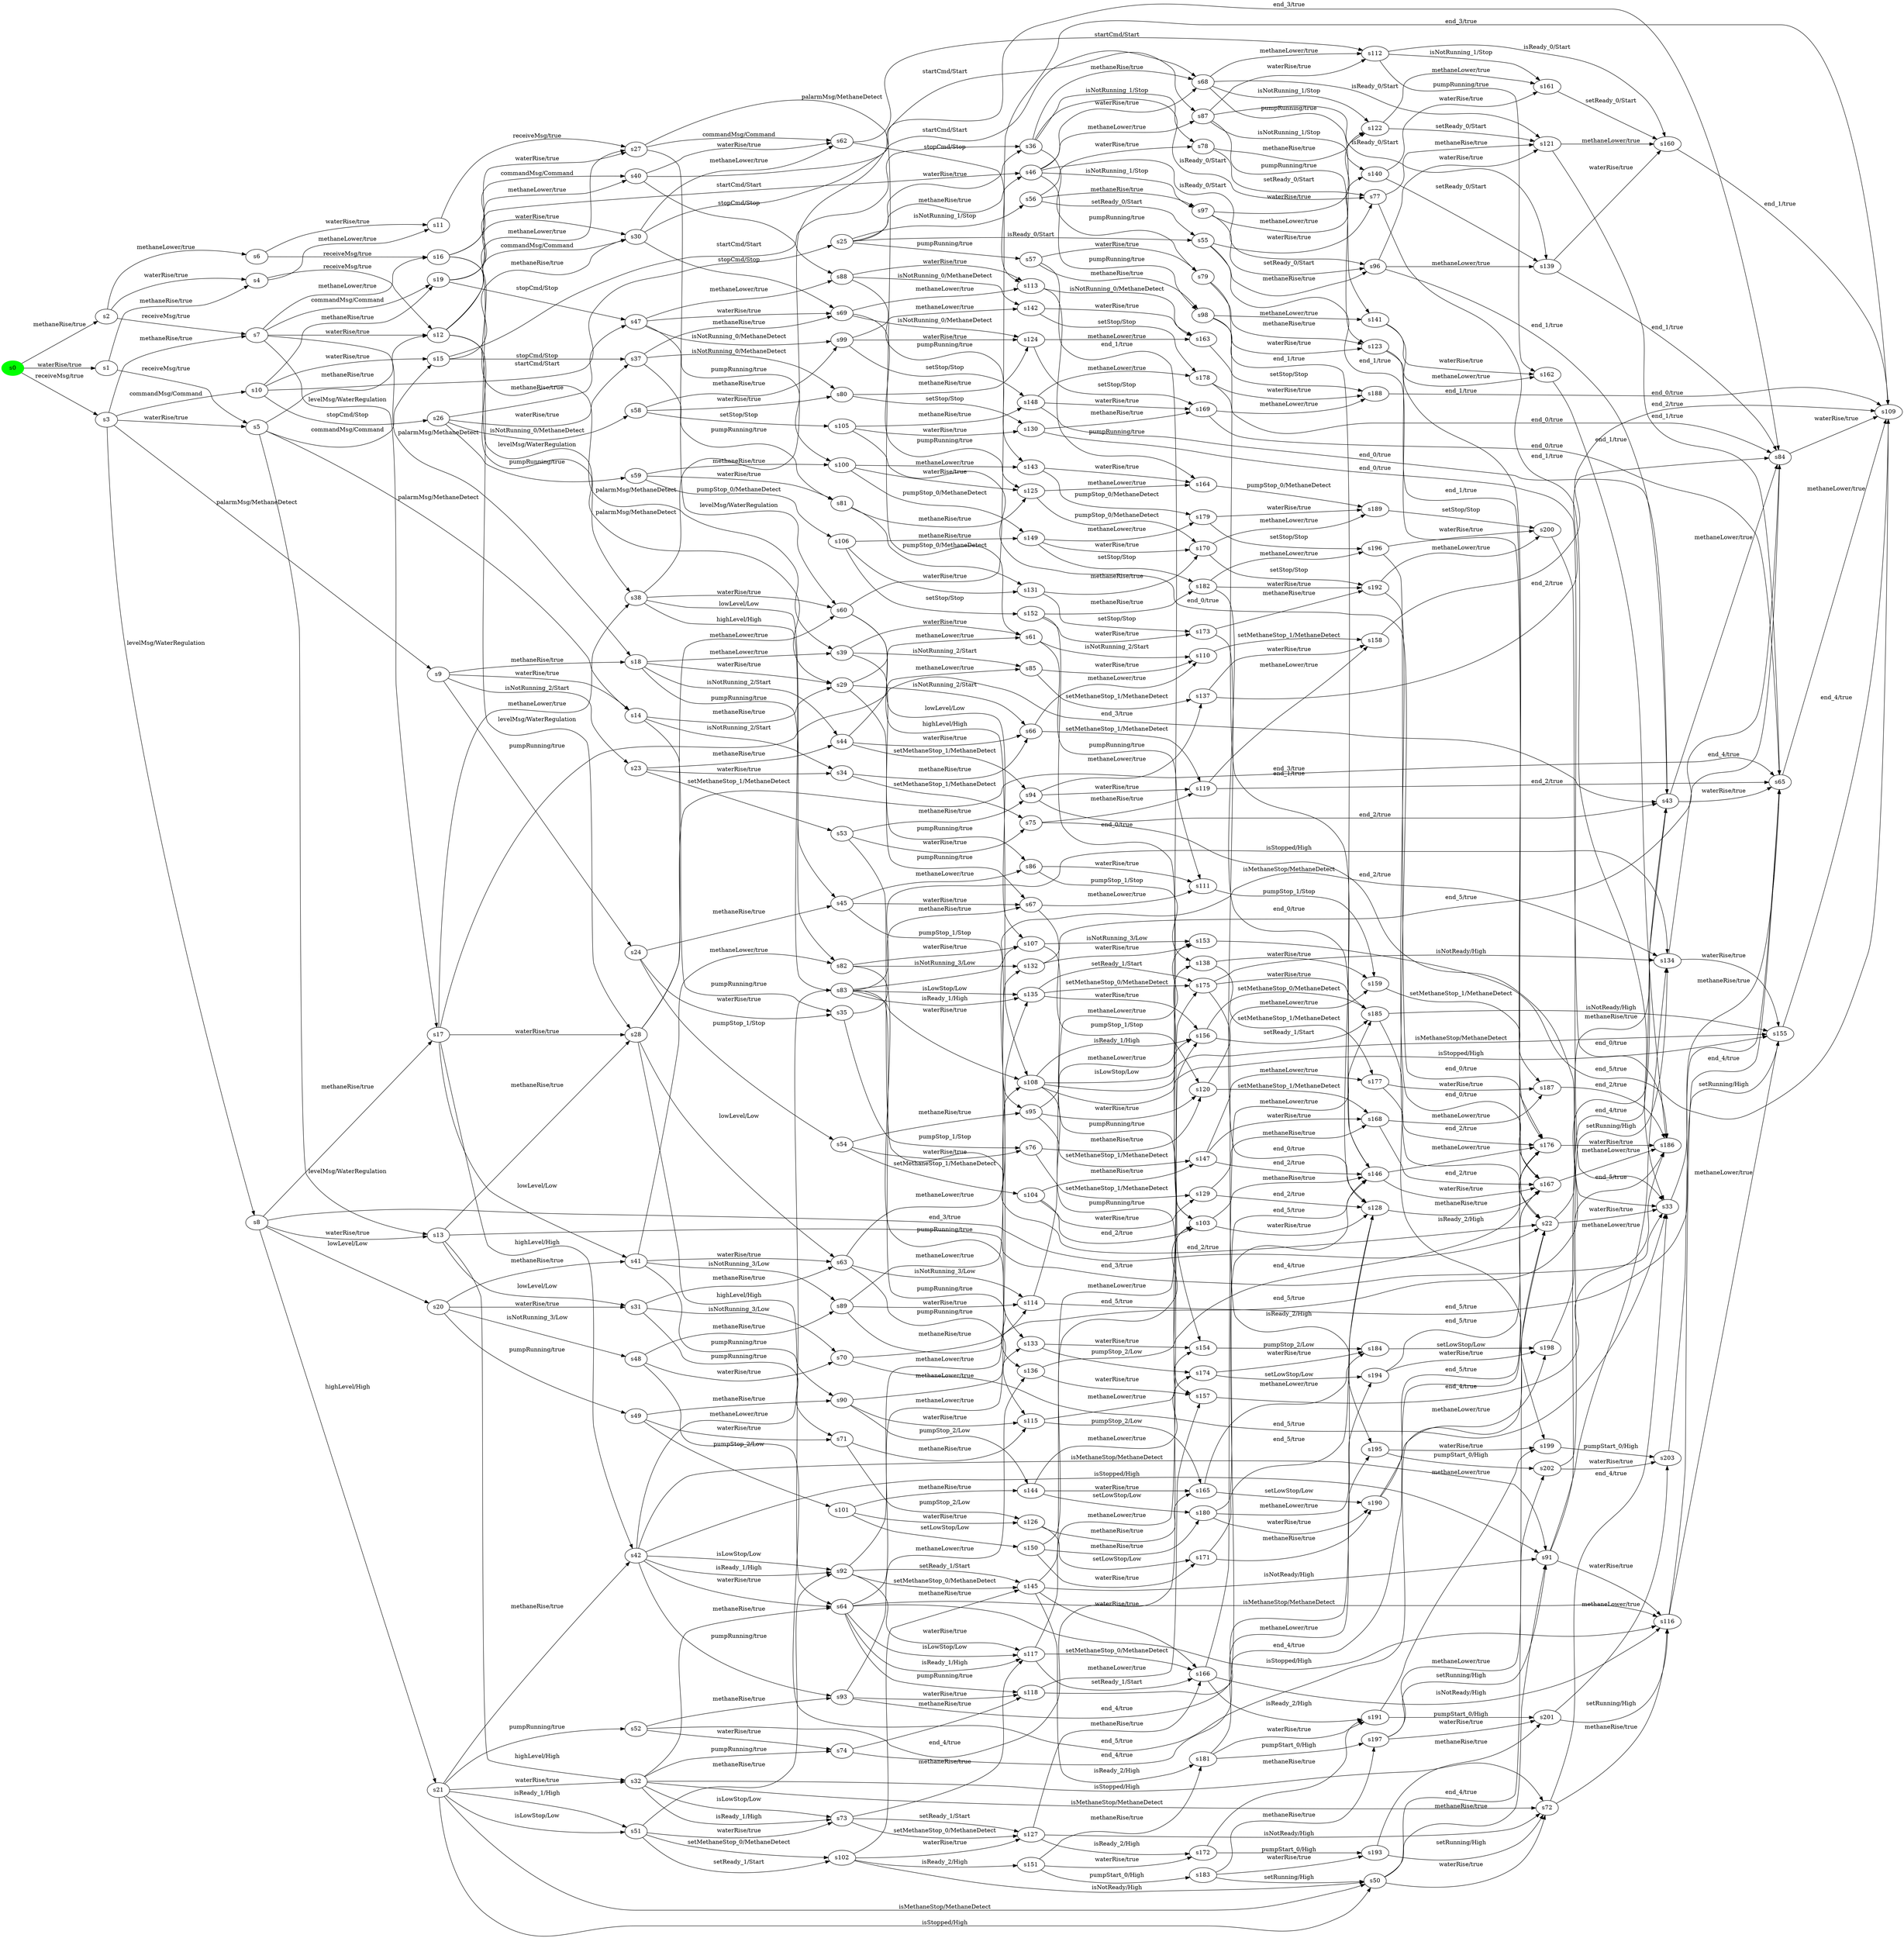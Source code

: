 digraph G {
rankdir=LR;
state0[ label = "s0", style=filled, color=green ];
state1 [ label = "s31" ];
state1 -> state2 [ label=" isNotRunning_3/Low " ];
state1 -> state3 [ label=" methaneRise/true " ];
state1 -> state4 [ label=" pumpRunning/true " ];
state5 [ label = "s30" ];
state5 -> state6 [ label=" stopCmd/Stop " ];
state5 -> state7 [ label=" startCmd/Start " ];
state5 -> state8 [ label=" methaneLower/true " ];
state9 [ label = "s33" ];
state9 -> state10 [ label=" methaneRise/true " ];
state11 [ label = "s32" ];
state11 -> state12 [ label=" pumpRunning/true " ];
state11 -> state13 [ label=" isStopped/High " ];
state11 -> state13 [ label=" isMethaneStop/MethaneDetect " ];
state11 -> state14 [ label=" isLowStop/Low " ];
state11 -> state14 [ label=" isReady_1/High " ];
state11 -> state15 [ label=" methaneRise/true " ];
state16 [ label = "s35" ];
state16 -> state17 [ label=" methaneRise/true " ];
state16 -> state18 [ label=" pumpStop_1/Stop " ];
state19 [ label = "s34" ];
state19 -> state20 [ label=" setMethaneStop_1/MethaneDetect " ];
state19 -> state21 [ label=" methaneRise/true " ];
state22 [ label = "s37" ];
state22 -> state23 [ label=" pumpRunning/true " ];
state22 -> state6 [ label=" methaneRise/true " ];
state22 -> state24 [ label=" isNotRunning_0/MethaneDetect " ];
state25 [ label = "s36" ];
state25 -> state26 [ label=" pumpRunning/true " ];
state25 -> state27 [ label=" isReady_0/Start " ];
state25 -> state7 [ label=" methaneRise/true " ];
state25 -> state28 [ label=" isNotRunning_1/Stop " ];
state29 [ label = "s39" ];
state29 -> state30 [ label=" pumpRunning/true " ];
state29 -> state31 [ label=" isNotRunning_2/Start " ];
state29 -> state32 [ label=" waterRise/true " ];
state33 [ label = "s38" ];
state33 -> state34 [ label=" end_3/true " ];
state33 -> state35 [ label=" highLevel/High " ];
state33 -> state36 [ label=" lowLevel/Low " ];
state33 -> state37 [ label=" waterRise/true " ];
state0 -> state38 [ label=" receiveMsg/true " ];
state0 -> state39 [ label=" waterRise/true " ];
state0 -> state40 [ label=" methaneRise/true " ];
state39 [ label = "s1" ];
state39 -> state41 [ label=" methaneRise/true " ];
state39 -> state42 [ label=" receiveMsg/true " ];
state40 [ label = "s2" ];
state40 -> state43 [ label=" methaneLower/true " ];
state40 -> state44 [ label=" receiveMsg/true " ];
state40 -> state41 [ label=" waterRise/true " ];
state38 [ label = "s3" ];
state38 -> state44 [ label=" methaneRise/true " ];
state38 -> state45 [ label=" commandMsg/Command " ];
state38 -> state42 [ label=" waterRise/true " ];
state38 -> state46 [ label=" palarmMsg/MethaneDetect " ];
state38 -> state47 [ label=" levelMsg/WaterRegulation " ];
state41 [ label = "s4" ];
state41 -> state48 [ label=" methaneLower/true " ];
state41 -> state49 [ label=" receiveMsg/true " ];
state42 [ label = "s5" ];
state42 -> state49 [ label=" methaneRise/true " ];
state42 -> state50 [ label=" commandMsg/Command " ];
state42 -> state51 [ label=" palarmMsg/MethaneDetect " ];
state42 -> state52 [ label=" levelMsg/WaterRegulation " ];
state43 [ label = "s6" ];
state43 -> state53 [ label=" receiveMsg/true " ];
state43 -> state48 [ label=" waterRise/true " ];
state44 [ label = "s7" ];
state44 -> state49 [ label=" waterRise/true " ];
state44 -> state54 [ label=" commandMsg/Command " ];
state44 -> state55 [ label=" palarmMsg/MethaneDetect " ];
state44 -> state53 [ label=" methaneLower/true " ];
state44 -> state56 [ label=" levelMsg/WaterRegulation " ];
state47 [ label = "s8" ];
state47 -> state57 [ label=" lowLevel/Low " ];
state47 -> state58 [ label=" end_3/true " ];
state47 -> state56 [ label=" methaneRise/true " ];
state47 -> state52 [ label=" waterRise/true " ];
state47 -> state59 [ label=" highLevel/High " ];
state46 [ label = "s9" ];
state46 -> state55 [ label=" methaneRise/true " ];
state46 -> state60 [ label=" isNotRunning_2/Start " ];
state46 -> state51 [ label=" waterRise/true " ];
state46 -> state61 [ label=" pumpRunning/true " ];
state62 [ label = "s40" ];
state62 -> state8 [ label=" waterRise/true " ];
state62 -> state63 [ label=" startCmd/Start " ];
state62 -> state64 [ label=" stopCmd/Stop " ];
state65 [ label = "s42" ];
state65 -> state66 [ label=" pumpRunning/true " ];
state65 -> state35 [ label=" methaneLower/true " ];
state65 -> state67 [ label=" isReady_1/High " ];
state65 -> state67 [ label=" isLowStop/Low " ];
state65 -> state68 [ label=" isMethaneStop/MethaneDetect " ];
state65 -> state68 [ label=" isStopped/High " ];
state65 -> state15 [ label=" waterRise/true " ];
state69 [ label = "s41" ];
state69 -> state70 [ label=" isNotRunning_3/Low " ];
state69 -> state3 [ label=" waterRise/true " ];
state69 -> state71 [ label=" pumpRunning/true " ];
state69 -> state36 [ label=" methaneLower/true " ];
state72 [ label = "s44" ];
state72 -> state73 [ label=" setMethaneStop_1/MethaneDetect " ];
state72 -> state31 [ label=" methaneLower/true " ];
state72 -> state21 [ label=" waterRise/true " ];
state74 [ label = "s43" ];
state74 -> state10 [ label=" waterRise/true " ];
state74 -> state34 [ label=" methaneLower/true " ];
state75 [ label = "s46" ];
state75 -> state63 [ label=" methaneLower/true " ];
state75 -> state76 [ label=" isReady_0/Start " ];
state75 -> state77 [ label=" pumpRunning/true " ];
state75 -> state78 [ label=" isNotRunning_1/Stop " ];
state75 -> state7 [ label=" waterRise/true " ];
state79 [ label = "s45" ];
state79 -> state17 [ label=" waterRise/true " ];
state79 -> state80 [ label=" pumpStop_1/Stop " ];
state79 -> state30 [ label=" methaneLower/true " ];
state81 [ label = "s48" ];
state81 -> state58 [ label=" end_5/true " ];
state81 -> state70 [ label=" methaneRise/true " ];
state81 -> state2 [ label=" waterRise/true " ];
state82 [ label = "s47" ];
state82 -> state83 [ label=" isNotRunning_0/MethaneDetect " ];
state82 -> state6 [ label=" waterRise/true " ];
state82 -> state64 [ label=" methaneLower/true " ];
state82 -> state84 [ label=" pumpRunning/true " ];
state85 [ label = "s49" ];
state85 -> state71 [ label=" methaneRise/true " ];
state85 -> state4 [ label=" waterRise/true " ];
state85 -> state86 [ label=" pumpStop_2/Low " ];
state87 [ label = "s51" ];
state87 -> state88 [ label=" setReady_1/Start " ];
state87 -> state88 [ label=" setMethaneStop_0/MethaneDetect " ];
state87 -> state67 [ label=" methaneRise/true " ];
state87 -> state14 [ label=" waterRise/true " ];
state89 [ label = "s50" ];
state89 -> state68 [ label=" methaneRise/true " ];
state89 -> state58 [ label=" end_4/true " ];
state89 -> state13 [ label=" waterRise/true " ];
state90 [ label = "s53" ];
state90 -> state73 [ label=" methaneRise/true " ];
state90 -> state20 [ label=" waterRise/true " ];
state90 -> state58 [ label=" end_2/true " ];
state91 [ label = "s52" ];
state91 -> state92 [ label=" end_4/true " ];
state91 -> state66 [ label=" methaneRise/true " ];
state91 -> state12 [ label=" waterRise/true " ];
state93 [ label = "s55" ];
state93 -> state76 [ label=" methaneRise/true " ];
state93 -> state27 [ label=" waterRise/true " ];
state93 -> state58 [ label=" end_1/true " ];
state94 [ label = "s54" ];
state94 -> state95 [ label=" setMethaneStop_1/MethaneDetect " ];
state94 -> state80 [ label=" methaneRise/true " ];
state94 -> state18 [ label=" waterRise/true " ];
state96 [ label = "s202" ];
state96 -> state97 [ label=" waterRise/true " ];
state96 -> state98 [ label=" setRunning/High " ];
state99 [ label = "s57" ];
state99 -> state77 [ label=" methaneRise/true " ];
state99 -> state92 [ label=" end_1/true " ];
state99 -> state26 [ label=" waterRise/true " ];
state100 [ label = "s201" ];
state100 -> state101 [ label=" setRunning/High " ];
state100 -> state97 [ label=" methaneLower/true " ];
state102 [ label = "s56" ];
state102 -> state93 [ label=" setReady_0/Start " ];
state102 -> state78 [ label=" methaneRise/true " ];
state102 -> state28 [ label=" waterRise/true " ];
state103 [ label = "s59" ];
state103 -> state84 [ label=" methaneRise/true " ];
state103 -> state23 [ label=" waterRise/true " ];
state103 -> state104 [ label=" pumpStop_0/MethaneDetect " ];
state105 [ label = "s58" ];
state105 -> state106 [ label=" setStop/Stop " ];
state105 -> state83 [ label=" methaneRise/true " ];
state105 -> state24 [ label=" waterRise/true " ];
state97 [ label = "s203" ];
state97 -> state107 [ label=" setRunning/High " ];
state108 [ label = "s200" ];
state108 -> state109 [ label=" end_0/true " ];
state37 [ label = "s60" ];
state37 -> state110 [ label=" highLevel/High " ];
state37 -> state111 [ label=" lowLevel/Low " ];
state37 -> state112 [ label=" end_3/true " ];
state8 [ label = "s62" ];
state8 -> state113 [ label=" startCmd/Start " ];
state8 -> state114 [ label=" stopCmd/Stop " ];
state32 [ label = "s61" ];
state32 -> state115 [ label=" isNotRunning_2/Start " ];
state32 -> state116 [ label=" pumpRunning/true " ];
state15 [ label = "s64" ];
state15 -> state117 [ label=" isReady_1/High " ];
state15 -> state117 [ label=" isLowStop/Low " ];
state15 -> state110 [ label=" methaneLower/true " ];
state15 -> state118 [ label=" pumpRunning/true " ];
state15 -> state101 [ label=" isStopped/High " ];
state15 -> state101 [ label=" isMethaneStop/MethaneDetect " ];
state3 [ label = "s63" ];
state3 -> state119 [ label=" isNotRunning_3/Low " ];
state3 -> state120 [ label=" pumpRunning/true " ];
state3 -> state111 [ label=" methaneLower/true " ];
state21 [ label = "s66" ];
state21 -> state115 [ label=" methaneLower/true " ];
state21 -> state121 [ label=" setMethaneStop_1/MethaneDetect " ];
state10 [ label = "s65" ];
state10 -> state112 [ label=" methaneLower/true " ];
state7 [ label = "s68" ];
state7 -> state122 [ label=" isReady_0/Start " ];
state7 -> state123 [ label=" pumpRunning/true " ];
state7 -> state113 [ label=" methaneLower/true " ];
state7 -> state124 [ label=" isNotRunning_1/Stop " ];
state17 [ label = "s67" ];
state17 -> state116 [ label=" methaneLower/true " ];
state17 -> state125 [ label=" pumpStop_1/Stop " ];
state6 [ label = "s69" ];
state6 -> state126 [ label=" isNotRunning_0/MethaneDetect " ];
state6 -> state114 [ label=" methaneLower/true " ];
state6 -> state127 [ label=" pumpRunning/true " ];
state115 [ label = "s110" ];
state115 -> state128 [ label=" setMethaneStop_1/MethaneDetect " ];
state113 [ label = "s112" ];
state113 -> state129 [ label=" isNotRunning_1/Stop " ];
state113 -> state130 [ label=" pumpRunning/true " ];
state113 -> state131 [ label=" isReady_0/Start " ];
state116 [ label = "s111" ];
state116 -> state132 [ label=" pumpStop_1/Stop " ];
state4 [ label = "s71" ];
state4 -> state120 [ label=" methaneRise/true " ];
state4 -> state133 [ label=" pumpStop_2/Low " ];
state2 [ label = "s70" ];
state2 -> state9 [ label=" end_5/true " ];
state2 -> state119 [ label=" methaneRise/true " ];
state14 [ label = "s73" ];
state14 -> state134 [ label=" setMethaneStop_0/MethaneDetect " ];
state14 -> state134 [ label=" setReady_1/Start " ];
state14 -> state117 [ label=" methaneRise/true " ];
state13 [ label = "s72" ];
state13 -> state9 [ label=" end_4/true " ];
state13 -> state101 [ label=" methaneRise/true " ];
state20 [ label = "s75" ];
state20 -> state121 [ label=" methaneRise/true " ];
state20 -> state9 [ label=" end_2/true " ];
state111 [ label = "s107" ];
state111 -> state135 [ label=" isNotRunning_3/Low " ];
state111 -> state136 [ label=" pumpRunning/true " ];
state104 [ label = "s106" ];
state104 -> state137 [ label=" waterRise/true " ];
state104 -> state138 [ label=" methaneRise/true " ];
state104 -> state139 [ label=" setStop/Stop " ];
state12 [ label = "s74" ];
state12 -> state118 [ label=" methaneRise/true " ];
state12 -> state140 [ label=" end_4/true " ];
state112 [ label = "s109" ];
state27 [ label = "s77" ];
state27 -> state122 [ label=" methaneRise/true " ];
state27 -> state9 [ label=" end_1/true " ];
state110 [ label = "s108" ];
state110 -> state107 [ label=" isMethaneStop/MethaneDetect " ];
state110 -> state107 [ label=" isStopped/High " ];
state110 -> state141 [ label=" isReady_1/High " ];
state110 -> state141 [ label=" isLowStop/Low " ];
state110 -> state142 [ label=" pumpRunning/true " ];
state18 [ label = "s76" ];
state18 -> state143 [ label=" setMethaneStop_1/MethaneDetect " ];
state18 -> state125 [ label=" methaneRise/true " ];
state92 [ label = "s103" ];
state92 -> state140 [ label=" waterRise/true " ];
state92 -> state144 [ label=" methaneRise/true " ];
state26 [ label = "s79" ];
state26 -> state140 [ label=" end_1/true " ];
state26 -> state123 [ label=" methaneRise/true " ];
state88 [ label = "s102" ];
state88 -> state145 [ label=" methaneRise/true " ];
state88 -> state146 [ label=" isReady_2/High " ];
state88 -> state89 [ label=" isNotReady/High " ];
state88 -> state134 [ label=" waterRise/true " ];
state28 [ label = "s78" ];
state28 -> state27 [ label=" setReady_0/Start " ];
state28 -> state124 [ label=" methaneRise/true " ];
state106 [ label = "s105" ];
state106 -> state147 [ label=" waterRise/true " ];
state106 -> state148 [ label=" methaneRise/true " ];
state106 -> state58 [ label=" end_0/true " ];
state95 [ label = "s104" ];
state95 -> state143 [ label=" waterRise/true " ];
state95 -> state149 [ label=" methaneRise/true " ];
state95 -> state92 [ label=" end_2/true " ];
state24 [ label = "s80" ];
state24 -> state126 [ label=" methaneRise/true " ];
state24 -> state147 [ label=" setStop/Stop " ];
state86 [ label = "s101" ];
state86 -> state133 [ label=" waterRise/true " ];
state86 -> state150 [ label=" methaneRise/true " ];
state86 -> state151 [ label=" setLowStop/Low " ];
state84 [ label = "s100" ];
state84 -> state138 [ label=" pumpStop_0/MethaneDetect " ];
state84 -> state152 [ label=" methaneLower/true " ];
state84 -> state127 [ label=" waterRise/true " ];
state36 [ label = "s82" ];
state36 -> state153 [ label=" pumpRunning/true " ];
state36 -> state111 [ label=" waterRise/true " ];
state36 -> state154 [ label=" isNotRunning_3/Low " ];
state23 [ label = "s81" ];
state23 -> state127 [ label=" methaneRise/true " ];
state23 -> state137 [ label=" pumpStop_0/MethaneDetect " ];
state34 [ label = "s84" ];
state34 -> state112 [ label=" waterRise/true " ];
state35 [ label = "s83" ];
state35 -> state110 [ label=" waterRise/true " ];
state35 -> state98 [ label=" isStopped/High " ];
state35 -> state98 [ label=" isMethaneStop/MethaneDetect " ];
state35 -> state155 [ label=" isLowStop/Low " ];
state35 -> state155 [ label=" isReady_1/High " ];
state35 -> state156 [ label=" pumpRunning/true " ];
state30 [ label = "s86" ];
state30 -> state157 [ label=" pumpStop_1/Stop " ];
state30 -> state116 [ label=" waterRise/true " ];
state31 [ label = "s85" ];
state31 -> state115 [ label=" waterRise/true " ];
state31 -> state158 [ label=" setMethaneStop_1/MethaneDetect " ];
state64 [ label = "s88" ];
state64 -> state152 [ label=" pumpRunning/true " ];
state64 -> state114 [ label=" waterRise/true " ];
state64 -> state159 [ label=" isNotRunning_0/MethaneDetect " ];
state63 [ label = "s87" ];
state63 -> state113 [ label=" waterRise/true " ];
state63 -> state160 [ label=" isNotRunning_1/Stop " ];
state63 -> state161 [ label=" isReady_0/Start " ];
state63 -> state162 [ label=" pumpRunning/true " ];
state70 [ label = "s89" ];
state70 -> state119 [ label=" waterRise/true " ];
state70 -> state74 [ label=" end_5/true " ];
state70 -> state154 [ label=" methaneLower/true " ];
state154 [ label = "s132" ];
state154 -> state135 [ label=" waterRise/true " ];
state154 -> state34 [ label=" end_5/true " ];
state137 [ label = "s131" ];
state137 -> state163 [ label=" setStop/Stop " ];
state137 -> state164 [ label=" methaneRise/true " ];
state68 [ label = "s91" ];
state68 -> state101 [ label=" waterRise/true " ];
state68 -> state74 [ label=" end_4/true " ];
state68 -> state98 [ label=" methaneLower/true " ];
state98 [ label = "s134" ];
state98 -> state107 [ label=" waterRise/true " ];
state98 -> state34 [ label=" end_4/true " ];
state71 [ label = "s90" ];
state71 -> state153 [ label=" methaneLower/true " ];
state71 -> state150 [ label=" pumpStop_2/Low " ];
state71 -> state120 [ label=" waterRise/true " ];
state153 [ label = "s133" ];
state153 -> state165 [ label=" pumpStop_2/Low " ];
state153 -> state136 [ label=" waterRise/true " ];
state66 [ label = "s93" ];
state66 -> state118 [ label=" waterRise/true " ];
state66 -> state144 [ label=" end_4/true " ];
state66 -> state156 [ label=" methaneLower/true " ];
state67 [ label = "s92" ];
state67 -> state155 [ label=" methaneLower/true " ];
state67 -> state145 [ label=" setReady_1/Start " ];
state67 -> state145 [ label=" setMethaneStop_0/MethaneDetect " ];
state67 -> state117 [ label=" waterRise/true " ];
state147 [ label = "s130" ];
state147 -> state166 [ label=" methaneRise/true " ];
state147 -> state9 [ label=" end_0/true " ];
state80 [ label = "s95" ];
state80 -> state125 [ label=" waterRise/true " ];
state80 -> state149 [ label=" setMethaneStop_1/MethaneDetect " ];
state80 -> state157 [ label=" methaneLower/true " ];
state73 [ label = "s94" ];
state73 -> state74 [ label=" end_2/true " ];
state73 -> state158 [ label=" methaneLower/true " ];
state73 -> state121 [ label=" waterRise/true " ];
state143 [ label = "s129" ];
state143 -> state140 [ label=" end_2/true " ];
state143 -> state167 [ label=" methaneRise/true " ];
state78 [ label = "s97" ];
state78 -> state124 [ label=" waterRise/true " ];
state78 -> state76 [ label=" setReady_0/Start " ];
state78 -> state160 [ label=" methaneLower/true " ];
state76 [ label = "s96" ];
state76 -> state74 [ label=" end_1/true " ];
state76 -> state161 [ label=" methaneLower/true " ];
state76 -> state122 [ label=" waterRise/true " ];
state140 [ label = "s128" ];
state140 -> state168 [ label=" methaneRise/true " ];
state83 [ label = "s99" ];
state83 -> state148 [ label=" setStop/Stop " ];
state83 -> state126 [ label=" waterRise/true " ];
state83 -> state159 [ label=" methaneLower/true " ];
state77 [ label = "s98" ];
state77 -> state162 [ label=" methaneLower/true " ];
state77 -> state144 [ label=" end_1/true " ];
state77 -> state123 [ label=" waterRise/true " ];
state127 [ label = "s125" ];
state127 -> state164 [ label=" pumpStop_0/MethaneDetect " ];
state127 -> state169 [ label=" methaneLower/true " ];
state126 [ label = "s124" ];
state126 -> state170 [ label=" methaneLower/true " ];
state126 -> state166 [ label=" setStop/Stop " ];
state134 [ label = "s127" ];
state134 -> state171 [ label=" isReady_2/High " ];
state134 -> state13 [ label=" isNotReady/High " ];
state134 -> state172 [ label=" methaneRise/true " ];
state133 [ label = "s126" ];
state133 -> state173 [ label=" setLowStop/Low " ];
state133 -> state174 [ label=" methaneRise/true " ];
state122 [ label = "s121" ];
state122 -> state131 [ label=" methaneLower/true " ];
state122 -> state10 [ label=" end_1/true " ];
state125 [ label = "s120" ];
state125 -> state167 [ label=" setMethaneStop_1/MethaneDetect " ];
state125 -> state132 [ label=" methaneLower/true " ];
state123 [ label = "s123" ];
state123 -> state130 [ label=" methaneLower/true " ];
state123 -> state168 [ label=" end_1/true " ];
state124 [ label = "s122" ];
state124 -> state122 [ label=" setReady_0/Start " ];
state124 -> state129 [ label=" methaneLower/true " ];
state118 [ label = "s118" ];
state118 -> state168 [ label=" end_4/true " ];
state118 -> state142 [ label=" methaneLower/true " ];
state117 [ label = "s117" ];
state117 -> state141 [ label=" methaneLower/true " ];
state117 -> state172 [ label=" setMethaneStop_0/MethaneDetect " ];
state117 -> state172 [ label=" setReady_1/Start " ];
state121 [ label = "s119" ];
state121 -> state128 [ label=" methaneLower/true " ];
state121 -> state10 [ label=" end_2/true " ];
state119 [ label = "s114" ];
state119 -> state10 [ label=" end_5/true " ];
state119 -> state135 [ label=" methaneLower/true " ];
state114 [ label = "s113" ];
state114 -> state170 [ label=" isNotRunning_0/MethaneDetect " ];
state114 -> state169 [ label=" pumpRunning/true " ];
state101 [ label = "s116" ];
state101 -> state10 [ label=" end_4/true " ];
state101 -> state107 [ label=" methaneLower/true " ];
state120 [ label = "s115" ];
state120 -> state136 [ label=" methaneLower/true " ];
state120 -> state174 [ label=" pumpStop_2/Low " ];
state136 [ label = "s154" ];
state136 -> state175 [ label=" pumpStop_2/Low " ];
state135 [ label = "s153" ];
state135 -> state112 [ label=" end_5/true " ];
state141 [ label = "s156" ];
state141 -> state176 [ label=" setMethaneStop_0/MethaneDetect " ];
state141 -> state176 [ label=" setReady_1/Start " ];
state107 [ label = "s155" ];
state107 -> state112 [ label=" end_4/true " ];
state151 [ label = "s150" ];
state151 -> state92 [ label=" end_5/true " ];
state151 -> state173 [ label=" waterRise/true " ];
state151 -> state177 [ label=" methaneRise/true " ];
state139 [ label = "s152" ];
state139 -> state163 [ label=" waterRise/true " ];
state139 -> state178 [ label=" methaneRise/true " ];
state139 -> state92 [ label=" end_0/true " ];
state146 [ label = "s151" ];
state146 -> state179 [ label=" pumpStart_0/High " ];
state146 -> state171 [ label=" waterRise/true " ];
state146 -> state180 [ label=" methaneRise/true " ];
state149 [ label = "s147" ];
state149 -> state181 [ label=" methaneLower/true " ];
state149 -> state144 [ label=" end_2/true " ];
state149 -> state167 [ label=" waterRise/true " ];
state144 [ label = "s146" ];
state144 -> state168 [ label=" waterRise/true " ];
state144 -> state182 [ label=" methaneLower/true " ];
state138 [ label = "s149" ];
state138 -> state183 [ label=" methaneLower/true " ];
state138 -> state178 [ label=" setStop/Stop " ];
state138 -> state164 [ label=" waterRise/true " ];
state148 [ label = "s148" ];
state148 -> state166 [ label=" waterRise/true " ];
state148 -> state74 [ label=" end_0/true " ];
state148 -> state184 [ label=" methaneLower/true " ];
state152 [ label = "s143" ];
state152 -> state183 [ label=" pumpStop_0/MethaneDetect " ];
state152 -> state169 [ label=" waterRise/true " ];
state159 [ label = "s142" ];
state159 -> state170 [ label=" waterRise/true " ];
state159 -> state184 [ label=" setStop/Stop " ];
state145 [ label = "s145" ];
state145 -> state180 [ label=" isReady_2/High " ];
state145 -> state68 [ label=" isNotReady/High " ];
state145 -> state185 [ label=" methaneLower/true " ];
state145 -> state172 [ label=" waterRise/true " ];
state150 [ label = "s144" ];
state150 -> state177 [ label=" setLowStop/Low " ];
state150 -> state174 [ label=" waterRise/true " ];
state150 -> state165 [ label=" methaneLower/true " ];
state162 [ label = "s141" ];
state162 -> state130 [ label=" waterRise/true " ];
state162 -> state182 [ label=" end_1/true " ];
state160 [ label = "s140" ];
state160 -> state129 [ label=" waterRise/true " ];
state160 -> state161 [ label=" setReady_0/Start " ];
state161 [ label = "s139" ];
state161 -> state34 [ label=" end_1/true " ];
state161 -> state131 [ label=" waterRise/true " ];
state156 [ label = "s136" ];
state156 -> state142 [ label=" waterRise/true " ];
state156 -> state182 [ label=" end_4/true " ];
state155 [ label = "s135" ];
state155 -> state185 [ label=" setReady_1/Start " ];
state155 -> state185 [ label=" setMethaneStop_0/MethaneDetect " ];
state155 -> state141 [ label=" waterRise/true " ];
state157 [ label = "s138" ];
state157 -> state181 [ label=" setMethaneStop_1/MethaneDetect " ];
state157 -> state132 [ label=" waterRise/true " ];
state158 [ label = "s137" ];
state158 -> state34 [ label=" end_2/true " ];
state158 -> state128 [ label=" waterRise/true " ];
state164 [ label = "s170" ];
state164 -> state186 [ label=" setStop/Stop " ];
state164 -> state187 [ label=" methaneLower/true " ];
state182 [ label = "s176" ];
state182 -> state109 [ label=" waterRise/true " ];
state185 [ label = "s175" ];
state185 -> state188 [ label=" isReady_2/High " ];
state185 -> state176 [ label=" waterRise/true " ];
state185 -> state98 [ label=" isNotReady/High " ];
state184 [ label = "s178" ];
state184 -> state189 [ label=" waterRise/true " ];
state184 -> state34 [ label=" end_0/true " ];
state181 [ label = "s177" ];
state181 -> state190 [ label=" waterRise/true " ];
state181 -> state182 [ label=" end_2/true " ];
state171 [ label = "s172" ];
state171 -> state191 [ label=" methaneRise/true " ];
state171 -> state192 [ label=" pumpStart_0/High " ];
state173 [ label = "s171" ];
state173 -> state140 [ label=" end_5/true " ];
state173 -> state193 [ label=" methaneRise/true " ];
state165 [ label = "s174" ];
state165 -> state194 [ label=" setLowStop/Low " ];
state165 -> state175 [ label=" waterRise/true " ];
state163 [ label = "s173" ];
state163 -> state140 [ label=" end_0/true " ];
state163 -> state186 [ label=" methaneRise/true " ];
state166 [ label = "s169" ];
state166 -> state10 [ label=" end_0/true " ];
state166 -> state189 [ label=" methaneLower/true " ];
state167 [ label = "s168" ];
state167 -> state168 [ label=" end_2/true " ];
state167 -> state190 [ label=" methaneLower/true " ];
state174 [ label = "s165" ];
state174 -> state175 [ label=" methaneLower/true " ];
state174 -> state193 [ label=" setLowStop/Low " ];
state169 [ label = "s164" ];
state169 -> state187 [ label=" pumpStop_0/MethaneDetect " ];
state168 [ label = "s167" ];
state168 -> state109 [ label=" methaneLower/true " ];
state172 [ label = "s166" ];
state172 -> state101 [ label=" isNotReady/High " ];
state172 -> state191 [ label=" isReady_2/High " ];
state172 -> state176 [ label=" methaneLower/true " ];
state129 [ label = "s161" ];
state129 -> state131 [ label=" setReady_0/Start " ];
state131 [ label = "s160" ];
state131 -> state112 [ label=" end_1/true " ];
state170 [ label = "s163" ];
state170 -> state189 [ label=" setStop/Stop " ];
state130 [ label = "s162" ];
state130 -> state109 [ label=" end_1/true " ];
state128 [ label = "s158" ];
state128 -> state112 [ label=" end_2/true " ];
state142 [ label = "s157" ];
state142 -> state109 [ label=" end_4/true " ];
state132 [ label = "s159" ];
state132 -> state190 [ label=" setMethaneStop_1/MethaneDetect " ];
state193 [ label = "s190" ];
state193 -> state168 [ label=" end_5/true " ];
state193 -> state195 [ label=" methaneLower/true " ];
state186 [ label = "s192" ];
state186 -> state168 [ label=" end_0/true " ];
state186 -> state108 [ label=" methaneLower/true " ];
state191 [ label = "s191" ];
state191 -> state196 [ label=" methaneLower/true " ];
state191 -> state100 [ label=" pumpStart_0/High " ];
state195 [ label = "s198" ];
state195 -> state109 [ label=" end_5/true " ];
state197 [ label = "s197" ];
state197 -> state96 [ label=" methaneLower/true " ];
state197 -> state68 [ label=" setRunning/High " ];
state197 -> state100 [ label=" waterRise/true " ];
state196 [ label = "s199" ];
state196 -> state97 [ label=" pumpStart_0/High " ];
state194 [ label = "s194" ];
state194 -> state182 [ label=" end_5/true " ];
state194 -> state195 [ label=" waterRise/true " ];
state192 [ label = "s193" ];
state192 -> state13 [ label=" setRunning/High " ];
state192 -> state100 [ label=" methaneRise/true " ];
state198 [ label = "s196" ];
state198 -> state108 [ label=" waterRise/true " ];
state198 -> state182 [ label=" end_0/true " ];
state188 [ label = "s195" ];
state188 -> state196 [ label=" waterRise/true " ];
state188 -> state96 [ label=" pumpStart_0/High " ];
state180 [ label = "s181" ];
state180 -> state197 [ label=" pumpStart_0/High " ];
state180 -> state188 [ label=" methaneLower/true " ];
state180 -> state191 [ label=" waterRise/true " ];
state177 [ label = "s180" ];
state177 -> state144 [ label=" end_5/true " ];
state177 -> state193 [ label=" waterRise/true " ];
state177 -> state194 [ label=" methaneLower/true " ];
state190 [ label = "s187" ];
state190 -> state109 [ label=" end_2/true " ];
state109 [ label = "s186" ];
state187 [ label = "s189" ];
state187 -> state108 [ label=" setStop/Stop " ];
state189 [ label = "s188" ];
state189 -> state112 [ label=" end_0/true " ];
state179 [ label = "s183" ];
state179 -> state89 [ label=" setRunning/High " ];
state179 -> state192 [ label=" waterRise/true " ];
state179 -> state197 [ label=" methaneRise/true " ];
state178 [ label = "s182" ];
state178 -> state144 [ label=" end_0/true " ];
state178 -> state186 [ label=" waterRise/true " ];
state178 -> state198 [ label=" methaneLower/true " ];
state176 [ label = "s185" ];
state176 -> state196 [ label=" isReady_2/High " ];
state176 -> state107 [ label=" isNotReady/High " ];
state175 [ label = "s184" ];
state175 -> state195 [ label=" setLowStop/Low " ];
state183 [ label = "s179" ];
state183 -> state198 [ label=" setStop/Stop " ];
state183 -> state187 [ label=" waterRise/true " ];
state48 [ label = "s11" ];
state48 -> state199 [ label=" receiveMsg/true " ];
state45 [ label = "s10" ];
state45 -> state200 [ label=" stopCmd/Stop " ];
state45 -> state54 [ label=" methaneRise/true " ];
state45 -> state50 [ label=" waterRise/true " ];
state45 -> state201 [ label=" startCmd/Start " ];
state52 [ label = "s13" ];
state52 -> state11 [ label=" highLevel/High " ];
state52 -> state9 [ label=" end_3/true " ];
state52 -> state202 [ label=" methaneRise/true " ];
state52 -> state1 [ label=" lowLevel/Low " ];
state49 [ label = "s12" ];
state49 -> state202 [ label=" levelMsg/WaterRegulation " ];
state49 -> state5 [ label=" commandMsg/Command " ];
state49 -> state199 [ label=" methaneLower/true " ];
state49 -> state203 [ label=" palarmMsg/MethaneDetect " ];
state50 [ label = "s15" ];
state50 -> state5 [ label=" methaneRise/true " ];
state50 -> state25 [ label=" startCmd/Start " ];
state50 -> state22 [ label=" stopCmd/Stop " ];
state51 [ label = "s14" ];
state51 -> state203 [ label=" methaneRise/true " ];
state51 -> state19 [ label=" isNotRunning_2/Start " ];
state51 -> state16 [ label=" pumpRunning/true " ];
state56 [ label = "s17" ];
state56 -> state65 [ label=" highLevel/High " ];
state56 -> state74 [ label=" end_3/true " ];
state56 -> state69 [ label=" lowLevel/Low " ];
state56 -> state202 [ label=" waterRise/true " ];
state56 -> state33 [ label=" methaneLower/true " ];
state53 [ label = "s16" ];
state53 -> state199 [ label=" waterRise/true " ];
state53 -> state33 [ label=" levelMsg/WaterRegulation " ];
state53 -> state62 [ label=" commandMsg/Command " ];
state53 -> state29 [ label=" palarmMsg/MethaneDetect " ];
state54 [ label = "s19" ];
state54 -> state5 [ label=" waterRise/true " ];
state54 -> state75 [ label=" startCmd/Start " ];
state54 -> state82 [ label=" stopCmd/Stop " ];
state54 -> state62 [ label=" methaneLower/true " ];
state55 [ label = "s18" ];
state55 -> state203 [ label=" waterRise/true " ];
state55 -> state72 [ label=" isNotRunning_2/Start " ];
state55 -> state79 [ label=" pumpRunning/true " ];
state55 -> state29 [ label=" methaneLower/true " ];
state57 [ label = "s20" ];
state57 -> state69 [ label=" methaneRise/true " ];
state57 -> state81 [ label=" isNotRunning_3/Low " ];
state57 -> state1 [ label=" waterRise/true " ];
state57 -> state85 [ label=" pumpRunning/true " ];
state58 [ label = "s22" ];
state58 -> state74 [ label=" methaneRise/true " ];
state58 -> state9 [ label=" waterRise/true " ];
state59 [ label = "s21" ];
state59 -> state87 [ label=" isLowStop/Low " ];
state59 -> state87 [ label=" isReady_1/High " ];
state59 -> state89 [ label=" isStopped/High " ];
state59 -> state89 [ label=" isMethaneStop/MethaneDetect " ];
state59 -> state65 [ label=" methaneRise/true " ];
state59 -> state11 [ label=" waterRise/true " ];
state59 -> state91 [ label=" pumpRunning/true " ];
state61 [ label = "s24" ];
state61 -> state16 [ label=" waterRise/true " ];
state61 -> state94 [ label=" pumpStop_1/Stop " ];
state61 -> state79 [ label=" methaneRise/true " ];
state60 [ label = "s23" ];
state60 -> state90 [ label=" setMethaneStop_1/MethaneDetect " ];
state60 -> state72 [ label=" methaneRise/true " ];
state60 -> state19 [ label=" waterRise/true " ];
state200 [ label = "s26" ];
state200 -> state22 [ label=" waterRise/true " ];
state200 -> state105 [ label=" isNotRunning_0/MethaneDetect " ];
state200 -> state103 [ label=" pumpRunning/true " ];
state200 -> state82 [ label=" methaneRise/true " ];
state201 [ label = "s25" ];
state201 -> state93 [ label=" isReady_0/Start " ];
state201 -> state75 [ label=" methaneRise/true " ];
state201 -> state25 [ label=" waterRise/true " ];
state201 -> state102 [ label=" isNotRunning_1/Stop " ];
state201 -> state99 [ label=" pumpRunning/true " ];
state202 [ label = "s28" ];
state202 -> state10 [ label=" end_3/true " ];
state202 -> state3 [ label=" lowLevel/Low " ];
state202 -> state15 [ label=" highLevel/High " ];
state202 -> state37 [ label=" methaneLower/true " ];
state199 [ label = "s27" ];
state199 -> state32 [ label=" palarmMsg/MethaneDetect " ];
state199 -> state37 [ label=" levelMsg/WaterRegulation " ];
state199 -> state8 [ label=" commandMsg/Command " ];
state203 [ label = "s29" ];
state203 -> state21 [ label=" isNotRunning_2/Start " ];
state203 -> state17 [ label=" pumpRunning/true " ];
state203 -> state32 [ label=" methaneLower/true " ];
}

